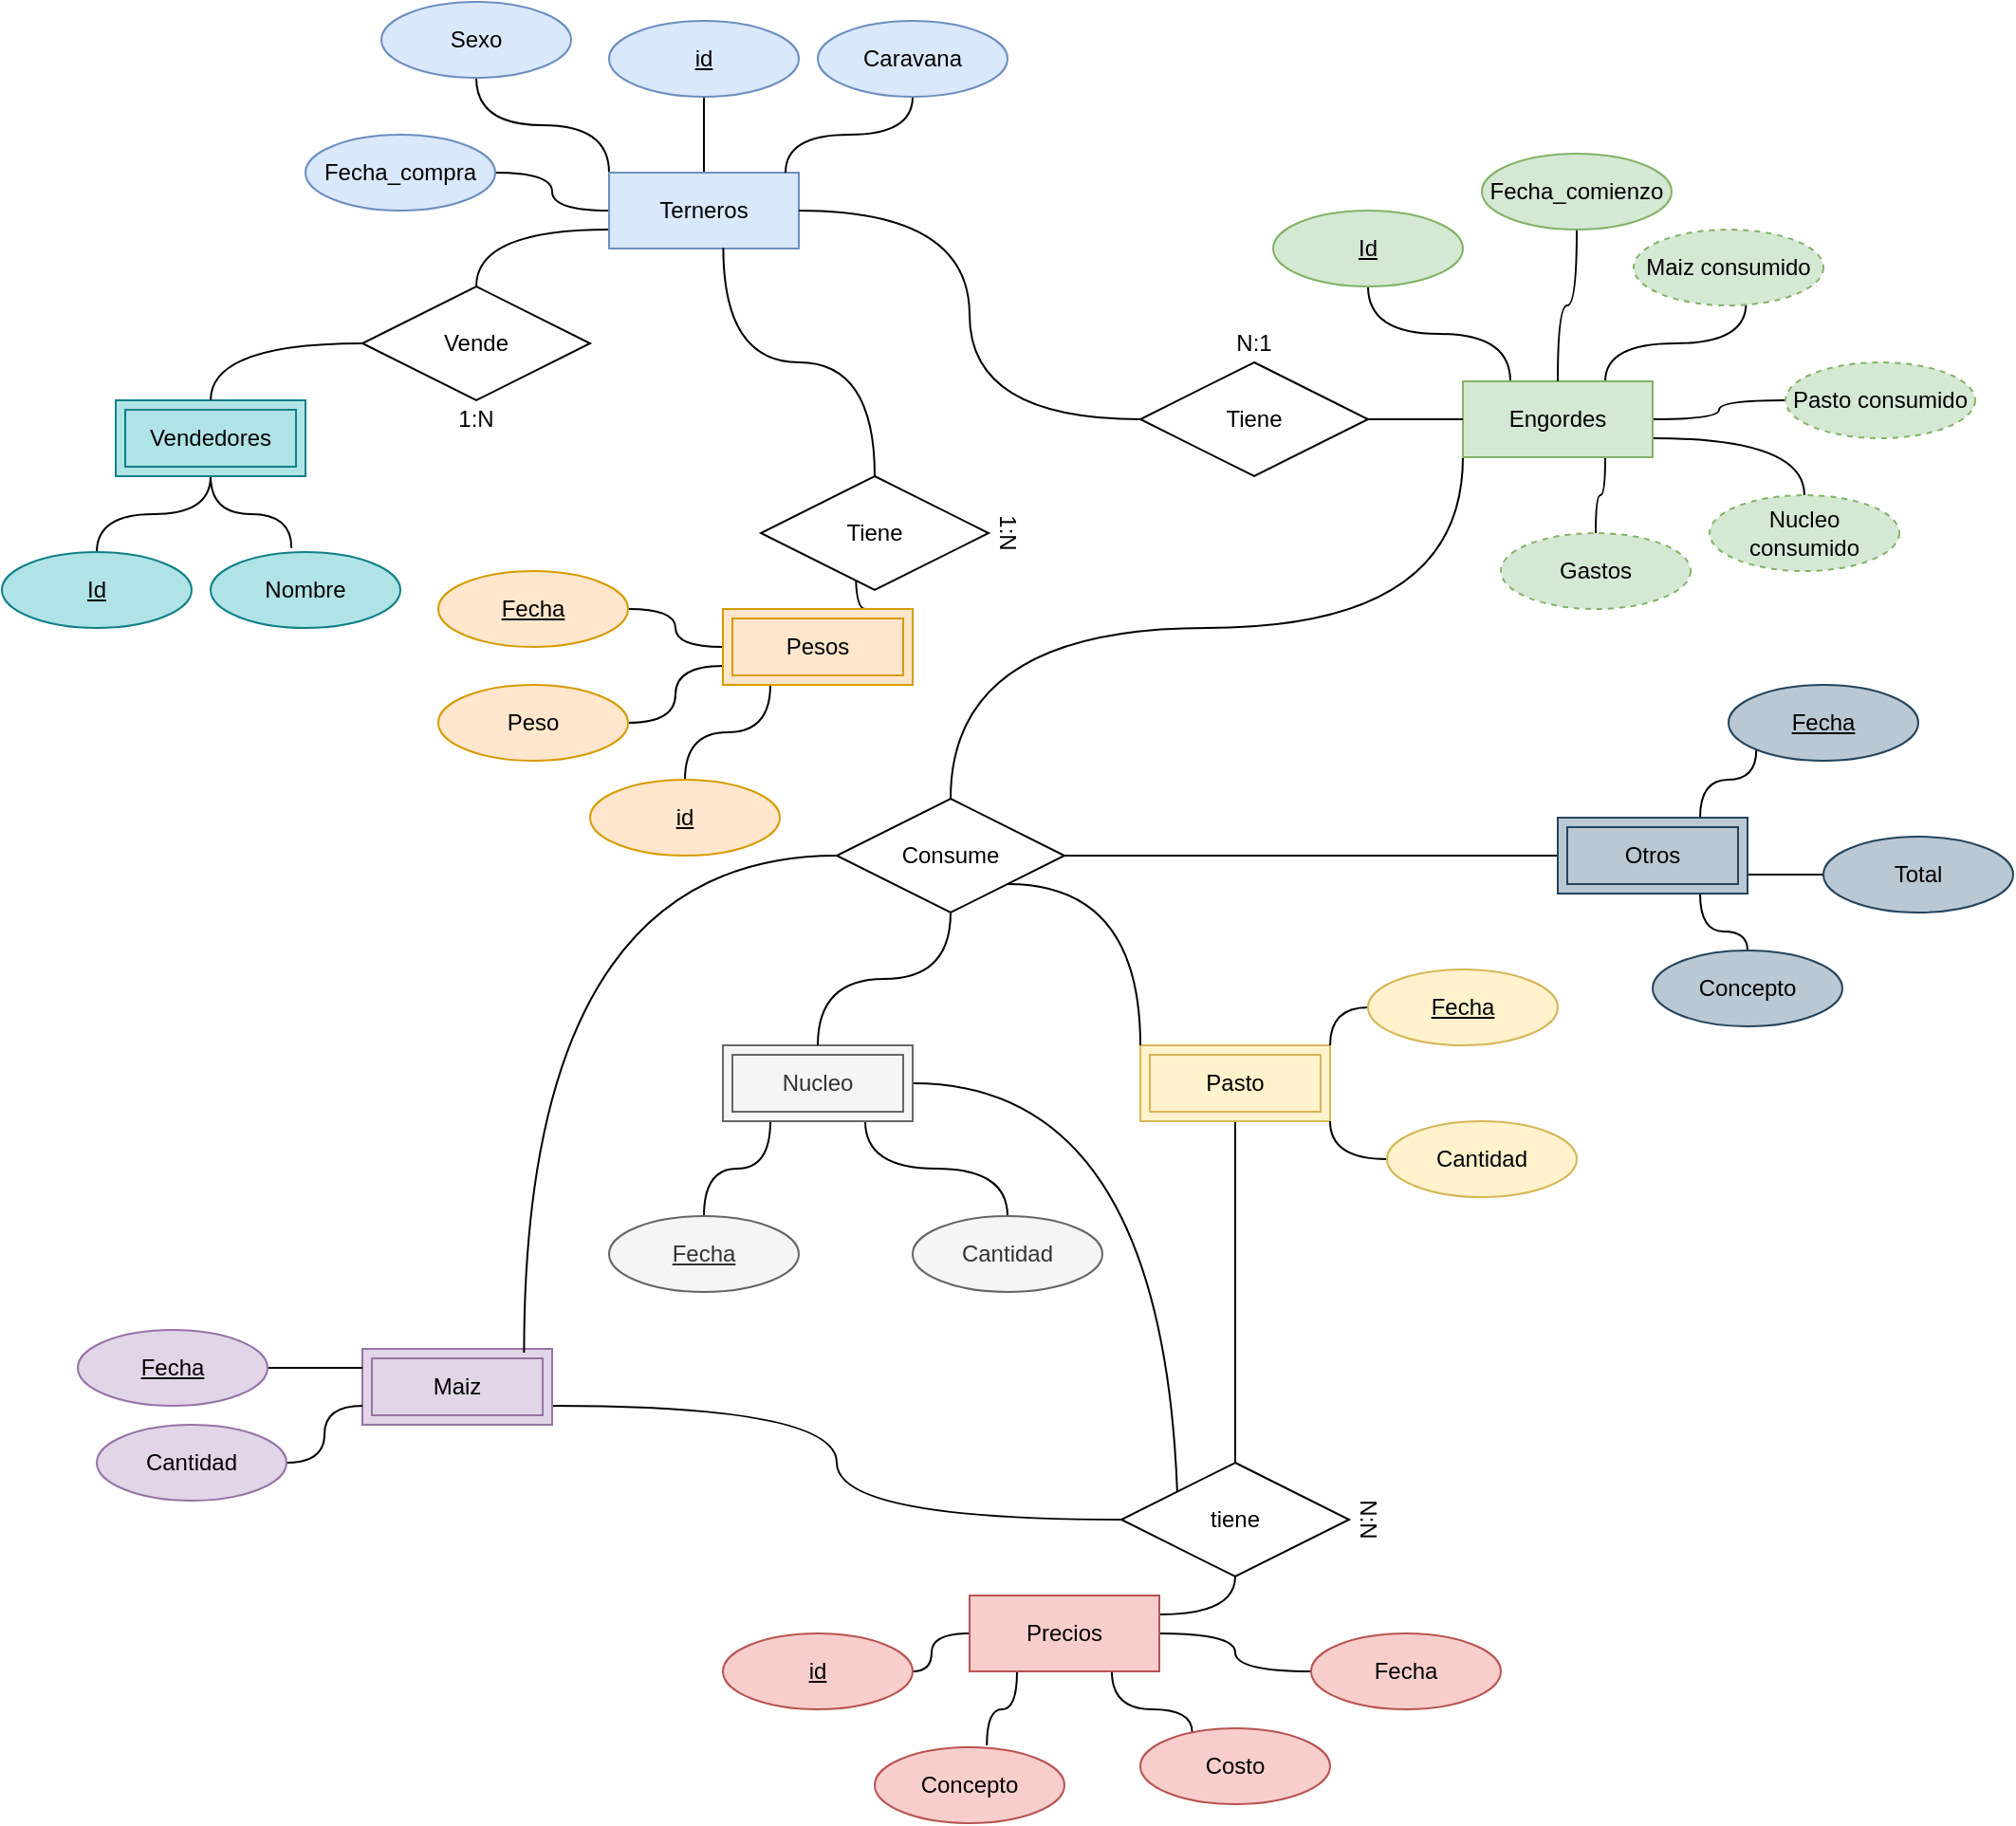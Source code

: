 <mxfile version="14.1.8" type="device"><diagram name="Page-1" id="e56a1550-8fbb-45ad-956c-1786394a9013"><mxGraphModel dx="852" dy="494" grid="1" gridSize="10" guides="1" tooltips="1" connect="1" arrows="1" fold="1" page="1" pageScale="1" pageWidth="1100" pageHeight="850" background="#ffffff" math="0" shadow="0"><root><mxCell id="0"/><mxCell id="1" parent="0"/><mxCell id="5ra3q56doEObhh-hnHd8-17" style="edgeStyle=orthogonalEdgeStyle;orthogonalLoop=1;jettySize=auto;html=1;exitX=0.5;exitY=0;exitDx=0;exitDy=0;entryX=0.5;entryY=1;entryDx=0;entryDy=0;curved=1;endArrow=none;endFill=0;" parent="1" source="5ra3q56doEObhh-hnHd8-1" target="5ra3q56doEObhh-hnHd8-4" edge="1"><mxGeometry relative="1" as="geometry"/></mxCell><mxCell id="5ra3q56doEObhh-hnHd8-19" style="edgeStyle=orthogonalEdgeStyle;orthogonalLoop=1;jettySize=auto;html=1;exitX=0;exitY=0.5;exitDx=0;exitDy=0;endArrow=none;endFill=0;curved=1;entryX=1;entryY=0.5;entryDx=0;entryDy=0;" parent="1" source="5ra3q56doEObhh-hnHd8-1" target="5ra3q56doEObhh-hnHd8-5" edge="1"><mxGeometry relative="1" as="geometry"><mxPoint x="290" y="120" as="targetPoint"/></mxGeometry></mxCell><mxCell id="5ra3q56doEObhh-hnHd8-21" style="edgeStyle=orthogonalEdgeStyle;curved=1;orthogonalLoop=1;jettySize=auto;html=1;exitX=0;exitY=0;exitDx=0;exitDy=0;entryX=0.5;entryY=1;entryDx=0;entryDy=0;endArrow=none;endFill=0;strokeColor=#000000;" parent="1" source="5ra3q56doEObhh-hnHd8-1" target="5ra3q56doEObhh-hnHd8-7" edge="1"><mxGeometry relative="1" as="geometry"/></mxCell><mxCell id="5ra3q56doEObhh-hnHd8-109" style="edgeStyle=orthogonalEdgeStyle;curved=1;orthogonalLoop=1;jettySize=auto;html=1;exitX=0;exitY=0.75;exitDx=0;exitDy=0;entryX=0.5;entryY=0;entryDx=0;entryDy=0;endArrow=none;endFill=0;strokeColor=#000000;" parent="1" source="5ra3q56doEObhh-hnHd8-1" target="5ra3q56doEObhh-hnHd8-107" edge="1"><mxGeometry relative="1" as="geometry"/></mxCell><mxCell id="5ra3q56doEObhh-hnHd8-1" value="Terneros" style="whiteSpace=wrap;html=1;align=center;fillColor=#dae8fc;strokeColor=#6c8ebf;" parent="1" vertex="1"><mxGeometry x="330" y="120" width="100" height="40" as="geometry"/></mxCell><mxCell id="5ra3q56doEObhh-hnHd8-30" style="edgeStyle=orthogonalEdgeStyle;curved=1;orthogonalLoop=1;jettySize=auto;html=1;exitX=0.25;exitY=0;exitDx=0;exitDy=0;endArrow=none;endFill=0;strokeColor=#000000;entryX=0.5;entryY=1;entryDx=0;entryDy=0;" parent="1" source="5ra3q56doEObhh-hnHd8-2" target="5ra3q56doEObhh-hnHd8-35" edge="1"><mxGeometry relative="1" as="geometry"><mxPoint x="780" y="180.0" as="targetPoint"/></mxGeometry></mxCell><mxCell id="5ra3q56doEObhh-hnHd8-31" style="edgeStyle=orthogonalEdgeStyle;curved=1;orthogonalLoop=1;jettySize=auto;html=1;exitX=0.75;exitY=0;exitDx=0;exitDy=0;entryX=0.592;entryY=0.975;entryDx=0;entryDy=0;entryPerimeter=0;endArrow=none;endFill=0;strokeColor=#000000;" parent="1" source="5ra3q56doEObhh-hnHd8-2" target="5ra3q56doEObhh-hnHd8-28" edge="1"><mxGeometry relative="1" as="geometry"/></mxCell><mxCell id="5ra3q56doEObhh-hnHd8-32" style="edgeStyle=orthogonalEdgeStyle;curved=1;orthogonalLoop=1;jettySize=auto;html=1;exitX=1;exitY=0.5;exitDx=0;exitDy=0;entryX=0;entryY=0.5;entryDx=0;entryDy=0;endArrow=none;endFill=0;strokeColor=#000000;" parent="1" source="5ra3q56doEObhh-hnHd8-2" target="5ra3q56doEObhh-hnHd8-27" edge="1"><mxGeometry relative="1" as="geometry"/></mxCell><mxCell id="5ra3q56doEObhh-hnHd8-33" style="edgeStyle=orthogonalEdgeStyle;curved=1;orthogonalLoop=1;jettySize=auto;html=1;exitX=1;exitY=0.75;exitDx=0;exitDy=0;entryX=0.5;entryY=0;entryDx=0;entryDy=0;endArrow=none;endFill=0;strokeColor=#000000;" parent="1" source="5ra3q56doEObhh-hnHd8-2" target="5ra3q56doEObhh-hnHd8-26" edge="1"><mxGeometry relative="1" as="geometry"/></mxCell><mxCell id="5ra3q56doEObhh-hnHd8-34" style="edgeStyle=orthogonalEdgeStyle;curved=1;orthogonalLoop=1;jettySize=auto;html=1;exitX=0.75;exitY=1;exitDx=0;exitDy=0;entryX=0.5;entryY=0;entryDx=0;entryDy=0;endArrow=none;endFill=0;strokeColor=#000000;" parent="1" source="5ra3q56doEObhh-hnHd8-2" target="5ra3q56doEObhh-hnHd8-100" edge="1"><mxGeometry relative="1" as="geometry"><mxPoint x="860" y="320" as="targetPoint"/></mxGeometry></mxCell><mxCell id="5ra3q56doEObhh-hnHd8-58" style="edgeStyle=orthogonalEdgeStyle;curved=1;orthogonalLoop=1;jettySize=auto;html=1;exitX=0;exitY=1;exitDx=0;exitDy=0;entryX=0.5;entryY=0;entryDx=0;entryDy=0;endArrow=none;endFill=0;strokeColor=#000000;" parent="1" source="5ra3q56doEObhh-hnHd8-2" target="5ra3q56doEObhh-hnHd8-57" edge="1"><mxGeometry relative="1" as="geometry"/></mxCell><mxCell id="5ra3q56doEObhh-hnHd8-2" value="Engordes" style="whiteSpace=wrap;html=1;align=center;fillColor=#d5e8d4;strokeColor=#82b366;" parent="1" vertex="1"><mxGeometry x="780" y="230" width="100" height="40" as="geometry"/></mxCell><mxCell id="5ra3q56doEObhh-hnHd8-4" value="id" style="ellipse;whiteSpace=wrap;html=1;align=center;fontStyle=4;fillColor=#dae8fc;strokeColor=#6c8ebf;" parent="1" vertex="1"><mxGeometry x="330" y="40" width="100" height="40" as="geometry"/></mxCell><mxCell id="5ra3q56doEObhh-hnHd8-5" value="Fecha_compra" style="ellipse;whiteSpace=wrap;html=1;align=center;fillColor=#dae8fc;strokeColor=#6c8ebf;" parent="1" vertex="1"><mxGeometry x="170" y="100" width="100" height="40" as="geometry"/></mxCell><mxCell id="5ra3q56doEObhh-hnHd8-7" value="Sexo" style="ellipse;whiteSpace=wrap;html=1;align=center;fillColor=#dae8fc;strokeColor=#6c8ebf;" parent="1" vertex="1"><mxGeometry x="210" y="30" width="100" height="40" as="geometry"/></mxCell><mxCell id="5ra3q56doEObhh-hnHd8-26" value="Nucleo consumido" style="ellipse;whiteSpace=wrap;html=1;align=center;fillColor=#d5e8d4;strokeColor=#82b366;dashed=1;" parent="1" vertex="1"><mxGeometry x="910" y="290" width="100" height="40" as="geometry"/></mxCell><mxCell id="5ra3q56doEObhh-hnHd8-27" value="Pasto consumido" style="ellipse;whiteSpace=wrap;html=1;align=center;fillColor=#d5e8d4;strokeColor=#82b366;dashed=1;" parent="1" vertex="1"><mxGeometry x="950" y="220" width="100" height="40" as="geometry"/></mxCell><mxCell id="5ra3q56doEObhh-hnHd8-28" value="Maiz consumido" style="ellipse;whiteSpace=wrap;html=1;align=center;fillColor=#d5e8d4;strokeColor=#82b366;dashed=1;" parent="1" vertex="1"><mxGeometry x="870" y="150" width="100" height="40" as="geometry"/></mxCell><mxCell id="5ra3q56doEObhh-hnHd8-35" value="Id" style="ellipse;whiteSpace=wrap;html=1;align=center;fontStyle=4;fillColor=#d5e8d4;strokeColor=#82b366;" parent="1" vertex="1"><mxGeometry x="680" y="140" width="100" height="40" as="geometry"/></mxCell><mxCell id="5ra3q56doEObhh-hnHd8-80" style="edgeStyle=orthogonalEdgeStyle;curved=1;orthogonalLoop=1;jettySize=auto;html=1;exitX=1;exitY=0.75;exitDx=0;exitDy=0;entryX=0;entryY=0.5;entryDx=0;entryDy=0;endArrow=none;endFill=0;strokeColor=#000000;" parent="1" source="5ra3q56doEObhh-hnHd8-37" target="5ra3q56doEObhh-hnHd8-78" edge="1"><mxGeometry relative="1" as="geometry"/></mxCell><mxCell id="5ra3q56doEObhh-hnHd8-37" value="Maiz" style="shape=ext;margin=3;double=1;whiteSpace=wrap;html=1;align=center;fillColor=#e1d5e7;strokeColor=#9673a6;" parent="1" vertex="1"><mxGeometry x="200" y="740" width="100" height="40" as="geometry"/></mxCell><mxCell id="5ra3q56doEObhh-hnHd8-47" style="edgeStyle=orthogonalEdgeStyle;curved=1;orthogonalLoop=1;jettySize=auto;html=1;exitX=1;exitY=0.5;exitDx=0;exitDy=0;entryX=0;entryY=0.75;entryDx=0;entryDy=0;endArrow=none;endFill=0;strokeColor=#000000;" parent="1" source="5ra3q56doEObhh-hnHd8-39" target="5ra3q56doEObhh-hnHd8-37" edge="1"><mxGeometry relative="1" as="geometry"/></mxCell><mxCell id="5ra3q56doEObhh-hnHd8-39" value="Cantidad" style="ellipse;whiteSpace=wrap;html=1;align=center;fillColor=#e1d5e7;strokeColor=#9673a6;" parent="1" vertex="1"><mxGeometry x="60" y="780" width="100" height="40" as="geometry"/></mxCell><mxCell id="5ra3q56doEObhh-hnHd8-46" style="edgeStyle=orthogonalEdgeStyle;curved=1;orthogonalLoop=1;jettySize=auto;html=1;exitX=1;exitY=0.5;exitDx=0;exitDy=0;entryX=0;entryY=0.25;entryDx=0;entryDy=0;endArrow=none;endFill=0;strokeColor=#000000;" parent="1" source="5ra3q56doEObhh-hnHd8-40" target="5ra3q56doEObhh-hnHd8-37" edge="1"><mxGeometry relative="1" as="geometry"/></mxCell><mxCell id="5ra3q56doEObhh-hnHd8-40" value="Fecha" style="ellipse;whiteSpace=wrap;html=1;align=center;fontStyle=4;fillColor=#e1d5e7;strokeColor=#9673a6;" parent="1" vertex="1"><mxGeometry x="50" y="730" width="100" height="40" as="geometry"/></mxCell><mxCell id="5ra3q56doEObhh-hnHd8-79" style="edgeStyle=orthogonalEdgeStyle;curved=1;orthogonalLoop=1;jettySize=auto;html=1;exitX=0.5;exitY=1;exitDx=0;exitDy=0;entryX=0.5;entryY=0;entryDx=0;entryDy=0;endArrow=none;endFill=0;strokeColor=#000000;" parent="1" source="5ra3q56doEObhh-hnHd8-41" target="5ra3q56doEObhh-hnHd8-78" edge="1"><mxGeometry relative="1" as="geometry"/></mxCell><mxCell id="5ra3q56doEObhh-hnHd8-41" value="Pasto" style="shape=ext;margin=3;double=1;whiteSpace=wrap;html=1;align=center;fillColor=#fff2cc;strokeColor=#d6b656;" parent="1" vertex="1"><mxGeometry x="610" y="580" width="100" height="40" as="geometry"/></mxCell><mxCell id="5ra3q56doEObhh-hnHd8-49" style="edgeStyle=orthogonalEdgeStyle;curved=1;orthogonalLoop=1;jettySize=auto;html=1;exitX=0;exitY=0.5;exitDx=0;exitDy=0;entryX=1;entryY=1;entryDx=0;entryDy=0;endArrow=none;endFill=0;strokeColor=#000000;" parent="1" source="5ra3q56doEObhh-hnHd8-44" target="5ra3q56doEObhh-hnHd8-41" edge="1"><mxGeometry relative="1" as="geometry"/></mxCell><mxCell id="5ra3q56doEObhh-hnHd8-44" value="Cantidad" style="ellipse;whiteSpace=wrap;html=1;align=center;fillColor=#fff2cc;strokeColor=#d6b656;" parent="1" vertex="1"><mxGeometry x="740" y="620" width="100" height="40" as="geometry"/></mxCell><mxCell id="5ra3q56doEObhh-hnHd8-48" style="edgeStyle=orthogonalEdgeStyle;curved=1;orthogonalLoop=1;jettySize=auto;html=1;exitX=0;exitY=0.5;exitDx=0;exitDy=0;entryX=1;entryY=0;entryDx=0;entryDy=0;endArrow=none;endFill=0;strokeColor=#000000;" parent="1" source="5ra3q56doEObhh-hnHd8-45" target="5ra3q56doEObhh-hnHd8-41" edge="1"><mxGeometry relative="1" as="geometry"/></mxCell><mxCell id="5ra3q56doEObhh-hnHd8-45" value="&lt;u&gt;Fecha&lt;/u&gt;" style="ellipse;whiteSpace=wrap;html=1;align=center;fillColor=#fff2cc;strokeColor=#d6b656;" parent="1" vertex="1"><mxGeometry x="730" y="540" width="100" height="40" as="geometry"/></mxCell><mxCell id="5ra3q56doEObhh-hnHd8-53" style="edgeStyle=orthogonalEdgeStyle;curved=1;orthogonalLoop=1;jettySize=auto;html=1;exitX=0.25;exitY=1;exitDx=0;exitDy=0;entryX=0.5;entryY=0;entryDx=0;entryDy=0;endArrow=none;endFill=0;strokeColor=#000000;" parent="1" source="5ra3q56doEObhh-hnHd8-50" target="5ra3q56doEObhh-hnHd8-55" edge="1"><mxGeometry relative="1" as="geometry"><mxPoint x="370" y="670" as="targetPoint"/></mxGeometry></mxCell><mxCell id="5ra3q56doEObhh-hnHd8-54" style="edgeStyle=orthogonalEdgeStyle;curved=1;orthogonalLoop=1;jettySize=auto;html=1;exitX=0.75;exitY=1;exitDx=0;exitDy=0;entryX=0.5;entryY=0;entryDx=0;entryDy=0;endArrow=none;endFill=0;strokeColor=#000000;" parent="1" source="5ra3q56doEObhh-hnHd8-50" target="5ra3q56doEObhh-hnHd8-52" edge="1"><mxGeometry relative="1" as="geometry"/></mxCell><mxCell id="5ra3q56doEObhh-hnHd8-81" style="edgeStyle=orthogonalEdgeStyle;curved=1;orthogonalLoop=1;jettySize=auto;html=1;exitX=1;exitY=0.5;exitDx=0;exitDy=0;entryX=0;entryY=1;entryDx=0;entryDy=0;endArrow=none;endFill=0;strokeColor=#000000;" parent="1" source="5ra3q56doEObhh-hnHd8-50" target="5ra3q56doEObhh-hnHd8-78" edge="1"><mxGeometry relative="1" as="geometry"/></mxCell><mxCell id="5ra3q56doEObhh-hnHd8-50" value="Nucleo" style="shape=ext;margin=3;double=1;whiteSpace=wrap;html=1;align=center;fillColor=#f5f5f5;strokeColor=#666666;fontColor=#333333;" parent="1" vertex="1"><mxGeometry x="390" y="580" width="100" height="40" as="geometry"/></mxCell><mxCell id="5ra3q56doEObhh-hnHd8-52" value="Cantidad" style="ellipse;whiteSpace=wrap;html=1;align=center;fillColor=#f5f5f5;strokeColor=#666666;fontColor=#333333;" parent="1" vertex="1"><mxGeometry x="490" y="670" width="100" height="40" as="geometry"/></mxCell><mxCell id="5ra3q56doEObhh-hnHd8-55" value="Fecha" style="ellipse;whiteSpace=wrap;html=1;align=center;fontStyle=4;fillColor=#f5f5f5;strokeColor=#666666;fontColor=#333333;" parent="1" vertex="1"><mxGeometry x="330" y="670" width="100" height="40" as="geometry"/></mxCell><mxCell id="5ra3q56doEObhh-hnHd8-70" style="edgeStyle=orthogonalEdgeStyle;curved=1;orthogonalLoop=1;jettySize=auto;html=1;entryX=1;entryY=0.5;entryDx=0;entryDy=0;endArrow=none;endFill=0;strokeColor=#000000;exitX=0;exitY=0.5;exitDx=0;exitDy=0;" parent="1" source="5ra3q56doEObhh-hnHd8-56" target="5ra3q56doEObhh-hnHd8-68" edge="1"><mxGeometry relative="1" as="geometry"><mxPoint x="380" y="360" as="sourcePoint"/></mxGeometry></mxCell><mxCell id="5ra3q56doEObhh-hnHd8-71" style="edgeStyle=orthogonalEdgeStyle;curved=1;orthogonalLoop=1;jettySize=auto;html=1;exitX=0;exitY=0.75;exitDx=0;exitDy=0;entryX=1;entryY=0.5;entryDx=0;entryDy=0;endArrow=none;endFill=0;strokeColor=#000000;" parent="1" source="5ra3q56doEObhh-hnHd8-56" target="5ra3q56doEObhh-hnHd8-69" edge="1"><mxGeometry relative="1" as="geometry"/></mxCell><mxCell id="5ra3q56doEObhh-hnHd8-73" style="edgeStyle=orthogonalEdgeStyle;curved=1;orthogonalLoop=1;jettySize=auto;html=1;exitX=0.75;exitY=0;exitDx=0;exitDy=0;endArrow=none;endFill=0;strokeColor=#000000;entryX=0.5;entryY=1;entryDx=0;entryDy=0;" parent="1" source="5ra3q56doEObhh-hnHd8-56" edge="1"><mxGeometry relative="1" as="geometry"><mxPoint x="460.001" y="330" as="targetPoint"/></mxGeometry></mxCell><mxCell id="5ra3q56doEObhh-hnHd8-118" style="edgeStyle=orthogonalEdgeStyle;curved=1;orthogonalLoop=1;jettySize=auto;html=1;exitX=0.25;exitY=1;exitDx=0;exitDy=0;endArrow=none;endFill=0;strokeColor=#000000;entryX=0.5;entryY=0;entryDx=0;entryDy=0;" parent="1" source="5ra3q56doEObhh-hnHd8-56" target="5ra3q56doEObhh-hnHd8-119" edge="1"><mxGeometry relative="1" as="geometry"><mxPoint x="370" y="460" as="targetPoint"/></mxGeometry></mxCell><mxCell id="5ra3q56doEObhh-hnHd8-56" value="Pesos" style="shape=ext;margin=3;double=1;whiteSpace=wrap;html=1;align=center;fillColor=#ffe6cc;strokeColor=#d79b00;" parent="1" vertex="1"><mxGeometry x="390" y="350" width="100" height="40" as="geometry"/></mxCell><mxCell id="5ra3q56doEObhh-hnHd8-60" style="edgeStyle=orthogonalEdgeStyle;curved=1;orthogonalLoop=1;jettySize=auto;html=1;exitX=0.5;exitY=1;exitDx=0;exitDy=0;entryX=0.5;entryY=0;entryDx=0;entryDy=0;endArrow=none;endFill=0;strokeColor=#000000;" parent="1" source="5ra3q56doEObhh-hnHd8-57" target="5ra3q56doEObhh-hnHd8-50" edge="1"><mxGeometry relative="1" as="geometry"/></mxCell><mxCell id="5ra3q56doEObhh-hnHd8-61" style="edgeStyle=orthogonalEdgeStyle;curved=1;orthogonalLoop=1;jettySize=auto;html=1;exitX=0;exitY=0.5;exitDx=0;exitDy=0;entryX=0.852;entryY=0.049;entryDx=0;entryDy=0;endArrow=none;endFill=0;strokeColor=#000000;entryPerimeter=0;" parent="1" source="5ra3q56doEObhh-hnHd8-57" target="5ra3q56doEObhh-hnHd8-37" edge="1"><mxGeometry relative="1" as="geometry"/></mxCell><mxCell id="5ra3q56doEObhh-hnHd8-90" style="edgeStyle=orthogonalEdgeStyle;curved=1;orthogonalLoop=1;jettySize=auto;html=1;exitX=1;exitY=1;exitDx=0;exitDy=0;entryX=0;entryY=0;entryDx=0;entryDy=0;endArrow=none;endFill=0;strokeColor=#000000;" parent="1" source="5ra3q56doEObhh-hnHd8-57" target="5ra3q56doEObhh-hnHd8-41" edge="1"><mxGeometry relative="1" as="geometry"/></mxCell><mxCell id="5ra3q56doEObhh-hnHd8-91" style="edgeStyle=orthogonalEdgeStyle;curved=1;orthogonalLoop=1;jettySize=auto;html=1;exitX=1;exitY=0.5;exitDx=0;exitDy=0;endArrow=none;endFill=0;strokeColor=#000000;" parent="1" source="5ra3q56doEObhh-hnHd8-57" target="5ra3q56doEObhh-hnHd8-92" edge="1"><mxGeometry relative="1" as="geometry"><mxPoint x="920" y="380" as="targetPoint"/></mxGeometry></mxCell><mxCell id="5ra3q56doEObhh-hnHd8-57" value="Consume" style="shape=rhombus;perimeter=rhombusPerimeter;whiteSpace=wrap;html=1;align=center;" parent="1" vertex="1"><mxGeometry x="450" y="450" width="120" height="60" as="geometry"/></mxCell><mxCell id="5ra3q56doEObhh-hnHd8-63" style="edgeStyle=orthogonalEdgeStyle;curved=1;orthogonalLoop=1;jettySize=auto;html=1;exitX=1;exitY=0.5;exitDx=0;exitDy=0;endArrow=none;endFill=0;strokeColor=#000000;entryX=0;entryY=0.5;entryDx=0;entryDy=0;" parent="1" source="5ra3q56doEObhh-hnHd8-62" target="5ra3q56doEObhh-hnHd8-2" edge="1"><mxGeometry relative="1" as="geometry"><mxPoint x="740" y="250" as="sourcePoint"/></mxGeometry></mxCell><mxCell id="5ra3q56doEObhh-hnHd8-64" style="edgeStyle=orthogonalEdgeStyle;curved=1;orthogonalLoop=1;jettySize=auto;html=1;exitX=0;exitY=0.5;exitDx=0;exitDy=0;entryX=1;entryY=0.5;entryDx=0;entryDy=0;endArrow=none;endFill=0;strokeColor=#000000;" parent="1" source="5ra3q56doEObhh-hnHd8-62" target="5ra3q56doEObhh-hnHd8-1" edge="1"><mxGeometry relative="1" as="geometry"/></mxCell><mxCell id="5ra3q56doEObhh-hnHd8-62" value="Tiene" style="shape=rhombus;perimeter=rhombusPerimeter;whiteSpace=wrap;html=1;align=center;" parent="1" vertex="1"><mxGeometry x="610" y="220" width="120" height="60" as="geometry"/></mxCell><mxCell id="5ra3q56doEObhh-hnHd8-65" value="N:1" style="text;html=1;strokeColor=none;fillColor=none;align=center;verticalAlign=middle;whiteSpace=wrap;rounded=0;" parent="1" vertex="1"><mxGeometry x="650" y="200" width="40" height="20" as="geometry"/></mxCell><mxCell id="5ra3q56doEObhh-hnHd8-68" value="Fecha" style="ellipse;whiteSpace=wrap;html=1;align=center;fontStyle=4;fillColor=#ffe6cc;strokeColor=#d79b00;" parent="1" vertex="1"><mxGeometry x="240" y="330" width="100" height="40" as="geometry"/></mxCell><mxCell id="5ra3q56doEObhh-hnHd8-69" value="Peso" style="ellipse;whiteSpace=wrap;html=1;align=center;fillColor=#ffe6cc;strokeColor=#d79b00;" parent="1" vertex="1"><mxGeometry x="240" y="390" width="100" height="40" as="geometry"/></mxCell><mxCell id="5ra3q56doEObhh-hnHd8-75" style="edgeStyle=orthogonalEdgeStyle;curved=1;orthogonalLoop=1;jettySize=auto;html=1;exitX=0.5;exitY=0;exitDx=0;exitDy=0;entryX=0.602;entryY=0.99;entryDx=0;entryDy=0;entryPerimeter=0;endArrow=none;endFill=0;strokeColor=#000000;" parent="1" source="5ra3q56doEObhh-hnHd8-74" target="5ra3q56doEObhh-hnHd8-1" edge="1"><mxGeometry relative="1" as="geometry"/></mxCell><mxCell id="5ra3q56doEObhh-hnHd8-74" value="Tiene&lt;br&gt;" style="shape=rhombus;perimeter=rhombusPerimeter;whiteSpace=wrap;html=1;align=center;" parent="1" vertex="1"><mxGeometry x="410.001" y="280" width="120" height="60" as="geometry"/></mxCell><mxCell id="5ra3q56doEObhh-hnHd8-76" value="1:N" style="text;html=1;strokeColor=none;fillColor=none;align=center;verticalAlign=middle;whiteSpace=wrap;rounded=0;rotation=90;" parent="1" vertex="1"><mxGeometry x="520" y="300" width="40" height="20" as="geometry"/></mxCell><mxCell id="5ra3q56doEObhh-hnHd8-82" style="edgeStyle=orthogonalEdgeStyle;curved=1;orthogonalLoop=1;jettySize=auto;html=1;exitX=1;exitY=0.25;exitDx=0;exitDy=0;entryX=0.5;entryY=1;entryDx=0;entryDy=0;endArrow=none;endFill=0;strokeColor=#000000;" parent="1" source="5ra3q56doEObhh-hnHd8-77" target="5ra3q56doEObhh-hnHd8-78" edge="1"><mxGeometry relative="1" as="geometry"/></mxCell><mxCell id="5ra3q56doEObhh-hnHd8-86" style="edgeStyle=orthogonalEdgeStyle;curved=1;orthogonalLoop=1;jettySize=auto;html=1;exitX=0;exitY=0.5;exitDx=0;exitDy=0;endArrow=none;endFill=0;strokeColor=#000000;" parent="1" source="5ra3q56doEObhh-hnHd8-77" target="5ra3q56doEObhh-hnHd8-83" edge="1"><mxGeometry relative="1" as="geometry"/></mxCell><mxCell id="5ra3q56doEObhh-hnHd8-87" style="edgeStyle=orthogonalEdgeStyle;curved=1;orthogonalLoop=1;jettySize=auto;html=1;exitX=0.25;exitY=1;exitDx=0;exitDy=0;entryX=0.591;entryY=-0.025;entryDx=0;entryDy=0;entryPerimeter=0;endArrow=none;endFill=0;strokeColor=#000000;" parent="1" source="5ra3q56doEObhh-hnHd8-77" target="5ra3q56doEObhh-hnHd8-85" edge="1"><mxGeometry relative="1" as="geometry"/></mxCell><mxCell id="5ra3q56doEObhh-hnHd8-88" style="edgeStyle=orthogonalEdgeStyle;curved=1;orthogonalLoop=1;jettySize=auto;html=1;exitX=0.75;exitY=1;exitDx=0;exitDy=0;entryX=0.273;entryY=0.049;entryDx=0;entryDy=0;entryPerimeter=0;endArrow=none;endFill=0;strokeColor=#000000;" parent="1" source="5ra3q56doEObhh-hnHd8-77" target="5ra3q56doEObhh-hnHd8-84" edge="1"><mxGeometry relative="1" as="geometry"/></mxCell><mxCell id="5ra3q56doEObhh-hnHd8-120" style="edgeStyle=orthogonalEdgeStyle;curved=1;orthogonalLoop=1;jettySize=auto;html=1;exitX=1;exitY=0.5;exitDx=0;exitDy=0;endArrow=none;endFill=0;strokeColor=#000000;entryX=0;entryY=0.5;entryDx=0;entryDy=0;" parent="1" source="5ra3q56doEObhh-hnHd8-77" target="5ra3q56doEObhh-hnHd8-121" edge="1"><mxGeometry relative="1" as="geometry"><mxPoint x="690" y="910" as="targetPoint"/></mxGeometry></mxCell><mxCell id="5ra3q56doEObhh-hnHd8-77" value="Precios" style="whiteSpace=wrap;html=1;align=center;fillColor=#f8cecc;strokeColor=#b85450;" parent="1" vertex="1"><mxGeometry x="520" y="870" width="100" height="40" as="geometry"/></mxCell><mxCell id="5ra3q56doEObhh-hnHd8-78" value="tiene" style="shape=rhombus;perimeter=rhombusPerimeter;whiteSpace=wrap;html=1;align=center;" parent="1" vertex="1"><mxGeometry x="600" y="800" width="120" height="60" as="geometry"/></mxCell><mxCell id="5ra3q56doEObhh-hnHd8-83" value="id" style="ellipse;whiteSpace=wrap;html=1;align=center;fontStyle=4;fillColor=#f8cecc;strokeColor=#b85450;" parent="1" vertex="1"><mxGeometry x="390" y="890" width="100" height="40" as="geometry"/></mxCell><mxCell id="5ra3q56doEObhh-hnHd8-84" value="Costo" style="ellipse;whiteSpace=wrap;html=1;align=center;fillColor=#f8cecc;strokeColor=#b85450;" parent="1" vertex="1"><mxGeometry x="610" y="940" width="100" height="40" as="geometry"/></mxCell><mxCell id="5ra3q56doEObhh-hnHd8-85" value="Concepto" style="ellipse;whiteSpace=wrap;html=1;align=center;fillColor=#f8cecc;strokeColor=#b85450;" parent="1" vertex="1"><mxGeometry x="470" y="950" width="100" height="40" as="geometry"/></mxCell><mxCell id="5ra3q56doEObhh-hnHd8-89" value="N:N" style="text;html=1;strokeColor=none;fillColor=none;align=center;verticalAlign=middle;whiteSpace=wrap;rounded=0;rotation=90;" parent="1" vertex="1"><mxGeometry x="710" y="820" width="40" height="20" as="geometry"/></mxCell><mxCell id="5ra3q56doEObhh-hnHd8-96" style="edgeStyle=orthogonalEdgeStyle;curved=1;orthogonalLoop=1;jettySize=auto;html=1;exitX=0.75;exitY=0;exitDx=0;exitDy=0;entryX=0;entryY=1;entryDx=0;entryDy=0;endArrow=none;endFill=0;strokeColor=#000000;" parent="1" source="5ra3q56doEObhh-hnHd8-92" target="5ra3q56doEObhh-hnHd8-94" edge="1"><mxGeometry relative="1" as="geometry"/></mxCell><mxCell id="5ra3q56doEObhh-hnHd8-98" style="edgeStyle=orthogonalEdgeStyle;curved=1;orthogonalLoop=1;jettySize=auto;html=1;exitX=0.75;exitY=1;exitDx=0;exitDy=0;endArrow=none;endFill=0;strokeColor=#000000;" parent="1" source="5ra3q56doEObhh-hnHd8-92" target="5ra3q56doEObhh-hnHd8-93" edge="1"><mxGeometry relative="1" as="geometry"/></mxCell><mxCell id="5ra3q56doEObhh-hnHd8-99" style="edgeStyle=orthogonalEdgeStyle;curved=1;orthogonalLoop=1;jettySize=auto;html=1;exitX=1;exitY=0.75;exitDx=0;exitDy=0;entryX=0;entryY=0.5;entryDx=0;entryDy=0;endArrow=none;endFill=0;strokeColor=#000000;" parent="1" source="5ra3q56doEObhh-hnHd8-92" target="5ra3q56doEObhh-hnHd8-95" edge="1"><mxGeometry relative="1" as="geometry"/></mxCell><mxCell id="5ra3q56doEObhh-hnHd8-92" value="Otros" style="shape=ext;margin=3;double=1;whiteSpace=wrap;html=1;align=center;fillColor=#bac8d3;strokeColor=#23445d;" parent="1" vertex="1"><mxGeometry x="830" y="460" width="100" height="40" as="geometry"/></mxCell><mxCell id="5ra3q56doEObhh-hnHd8-93" value="Concepto" style="ellipse;whiteSpace=wrap;html=1;align=center;fillColor=#bac8d3;strokeColor=#23445d;" parent="1" vertex="1"><mxGeometry x="880" y="530" width="100" height="40" as="geometry"/></mxCell><mxCell id="5ra3q56doEObhh-hnHd8-94" value="Fecha" style="ellipse;whiteSpace=wrap;html=1;align=center;fontStyle=4;fillColor=#bac8d3;strokeColor=#23445d;" parent="1" vertex="1"><mxGeometry x="920" y="390" width="100" height="40" as="geometry"/></mxCell><mxCell id="5ra3q56doEObhh-hnHd8-95" value="Total" style="ellipse;whiteSpace=wrap;html=1;align=center;fillColor=#bac8d3;strokeColor=#23445d;" parent="1" vertex="1"><mxGeometry x="970" y="470" width="100" height="40" as="geometry"/></mxCell><mxCell id="5ra3q56doEObhh-hnHd8-100" value="Gastos" style="ellipse;whiteSpace=wrap;html=1;align=center;dashed=1;fillColor=#d5e8d4;strokeColor=#82b366;" parent="1" vertex="1"><mxGeometry x="800" y="310" width="100" height="40" as="geometry"/></mxCell><mxCell id="5ra3q56doEObhh-hnHd8-106" style="edgeStyle=orthogonalEdgeStyle;curved=1;orthogonalLoop=1;jettySize=auto;html=1;exitX=0.5;exitY=1;exitDx=0;exitDy=0;entryX=0.5;entryY=0;entryDx=0;entryDy=0;endArrow=none;endFill=0;strokeColor=#000000;" parent="1" source="5ra3q56doEObhh-hnHd8-103" target="5ra3q56doEObhh-hnHd8-105" edge="1"><mxGeometry relative="1" as="geometry"/></mxCell><mxCell id="5ra3q56doEObhh-hnHd8-113" style="edgeStyle=orthogonalEdgeStyle;curved=1;orthogonalLoop=1;jettySize=auto;html=1;exitX=0.5;exitY=1;exitDx=0;exitDy=0;entryX=0.426;entryY=-0.054;entryDx=0;entryDy=0;entryPerimeter=0;endArrow=none;endFill=0;strokeColor=#000000;" parent="1" source="5ra3q56doEObhh-hnHd8-103" target="5ra3q56doEObhh-hnHd8-112" edge="1"><mxGeometry relative="1" as="geometry"/></mxCell><mxCell id="5ra3q56doEObhh-hnHd8-103" value="Vendedores" style="shape=ext;margin=3;double=1;whiteSpace=wrap;html=1;align=center;fillColor=#b0e3e6;strokeColor=#0e8088;" parent="1" vertex="1"><mxGeometry x="70" y="240" width="100" height="40" as="geometry"/></mxCell><mxCell id="5ra3q56doEObhh-hnHd8-105" value="Id" style="ellipse;whiteSpace=wrap;html=1;align=center;fontStyle=4;fillColor=#b0e3e6;strokeColor=#0e8088;" parent="1" vertex="1"><mxGeometry x="10" y="320" width="100" height="40" as="geometry"/></mxCell><mxCell id="5ra3q56doEObhh-hnHd8-110" style="edgeStyle=orthogonalEdgeStyle;curved=1;orthogonalLoop=1;jettySize=auto;html=1;exitX=0;exitY=0.5;exitDx=0;exitDy=0;entryX=0.5;entryY=0;entryDx=0;entryDy=0;endArrow=none;endFill=0;strokeColor=#000000;" parent="1" source="5ra3q56doEObhh-hnHd8-107" target="5ra3q56doEObhh-hnHd8-103" edge="1"><mxGeometry relative="1" as="geometry"/></mxCell><mxCell id="5ra3q56doEObhh-hnHd8-107" value="Vende" style="shape=rhombus;perimeter=rhombusPerimeter;whiteSpace=wrap;html=1;align=center;" parent="1" vertex="1"><mxGeometry x="200" y="180" width="120" height="60" as="geometry"/></mxCell><mxCell id="5ra3q56doEObhh-hnHd8-111" value="1:N" style="text;html=1;strokeColor=none;fillColor=none;align=center;verticalAlign=middle;whiteSpace=wrap;rounded=0;" parent="1" vertex="1"><mxGeometry x="240" y="240" width="40" height="20" as="geometry"/></mxCell><mxCell id="5ra3q56doEObhh-hnHd8-112" value="Nombre" style="ellipse;whiteSpace=wrap;html=1;align=center;fillColor=#b0e3e6;strokeColor=#0e8088;" parent="1" vertex="1"><mxGeometry x="120" y="320" width="100" height="40" as="geometry"/></mxCell><mxCell id="5ra3q56doEObhh-hnHd8-115" style="edgeStyle=orthogonalEdgeStyle;curved=1;orthogonalLoop=1;jettySize=auto;html=1;exitX=0.5;exitY=1;exitDx=0;exitDy=0;entryX=0.5;entryY=0;entryDx=0;entryDy=0;endArrow=none;endFill=0;strokeColor=#000000;" parent="1" source="5ra3q56doEObhh-hnHd8-114" target="5ra3q56doEObhh-hnHd8-2" edge="1"><mxGeometry relative="1" as="geometry"/></mxCell><mxCell id="5ra3q56doEObhh-hnHd8-114" value="Fecha_comienzo" style="ellipse;whiteSpace=wrap;html=1;align=center;fillColor=#d5e8d4;strokeColor=#82b366;" parent="1" vertex="1"><mxGeometry x="790" y="110" width="100" height="40" as="geometry"/></mxCell><mxCell id="5ra3q56doEObhh-hnHd8-119" value="&lt;u&gt;id&lt;/u&gt;" style="ellipse;whiteSpace=wrap;html=1;align=center;fillColor=#ffe6cc;strokeColor=#d79b00;" parent="1" vertex="1"><mxGeometry x="320" y="440" width="100" height="40" as="geometry"/></mxCell><mxCell id="5ra3q56doEObhh-hnHd8-121" value="Fecha" style="ellipse;whiteSpace=wrap;html=1;align=center;fillColor=#f8cecc;strokeColor=#b85450;" parent="1" vertex="1"><mxGeometry x="700" y="890" width="100" height="40" as="geometry"/></mxCell><mxCell id="h1gScy2YAXIDCd8OU2x--2" style="edgeStyle=orthogonalEdgeStyle;curved=1;orthogonalLoop=1;jettySize=auto;html=1;exitX=0.93;exitY=0;exitDx=0;exitDy=0;endArrow=none;endFill=0;strokeColor=#000000;exitPerimeter=0;entryX=0.5;entryY=1;entryDx=0;entryDy=0;" edge="1" parent="1" source="5ra3q56doEObhh-hnHd8-1" target="h1gScy2YAXIDCd8OU2x--3"><mxGeometry relative="1" as="geometry"><mxPoint x="450" y="90" as="sourcePoint"/><mxPoint x="480" y="80" as="targetPoint"/></mxGeometry></mxCell><mxCell id="h1gScy2YAXIDCd8OU2x--3" value="Caravana" style="ellipse;whiteSpace=wrap;html=1;align=center;fillColor=#dae8fc;strokeColor=#6c8ebf;" vertex="1" parent="1"><mxGeometry x="440" y="40" width="100" height="40" as="geometry"/></mxCell></root></mxGraphModel></diagram></mxfile>
